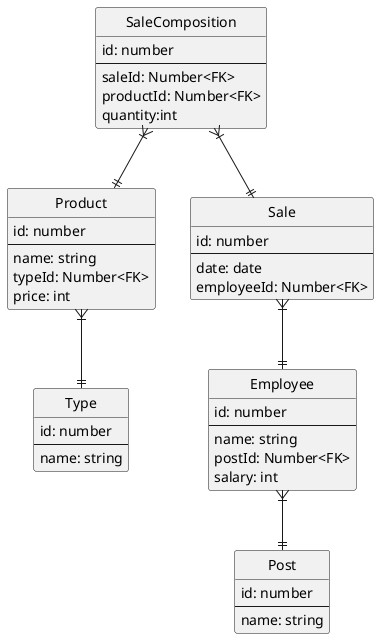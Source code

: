 
@startuml ER
hide circle

entity Product{
    id: number
    --
    name: string
    typeId: Number<FK>
    price: int
}
entity Employee{
    id: number
    --
    name: string
    postId: Number<FK>
    salary: int
}
entity Type{
    id: number
    --
    name: string
}

entity Post{
    id: number
    --
    name: string
}
entity Sale{
    id: number
    --
    date: date
    employeeId: Number<FK>
}
entity SaleComposition{
    id: number
    --
    saleId: Number<FK>
    productId: Number<FK>
    quantity:int
}
Product }|--|| Type
Employee }|--|| Post
SaleComposition }|--|| Sale
Sale }|--|| Employee
SaleComposition }|--|| Product
@enduml